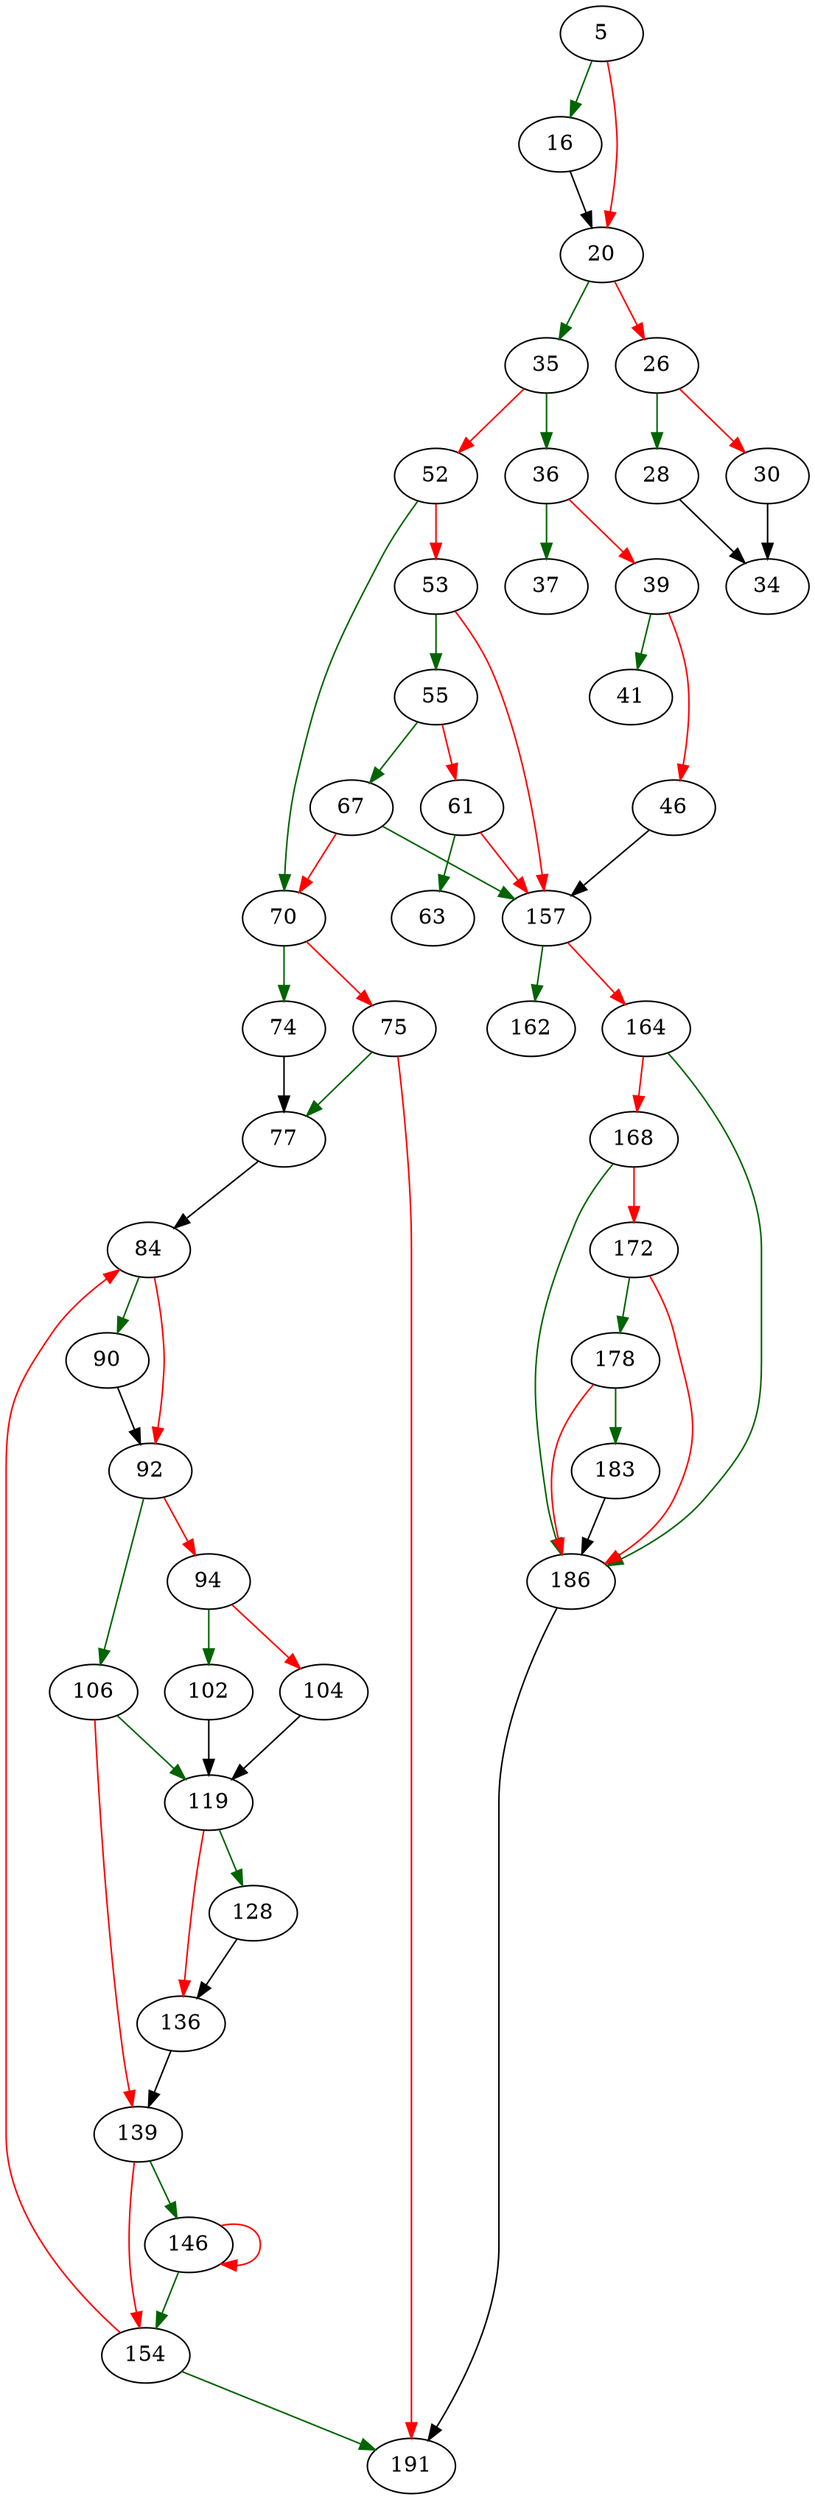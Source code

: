 strict digraph "do_copy" {
	// Node definitions.
	5 [entry=true];
	16;
	20;
	35;
	26;
	28;
	30;
	34;
	36;
	52;
	37;
	39;
	41;
	46;
	157;
	70;
	53;
	55;
	67;
	61;
	63;
	74;
	75;
	77;
	191;
	84;
	90;
	92;
	106;
	94;
	102;
	104;
	119;
	139;
	128;
	136;
	146;
	154;
	162;
	164;
	186;
	168;
	172;
	178;
	183;

	// Edge definitions.
	5 -> 16 [
		color=darkgreen
		cond=true
	];
	5 -> 20 [
		color=red
		cond=false
	];
	16 -> 20;
	20 -> 35 [
		color=darkgreen
		cond=true
	];
	20 -> 26 [
		color=red
		cond=false
	];
	35 -> 36 [
		color=darkgreen
		cond=true
	];
	35 -> 52 [
		color=red
		cond=false
	];
	26 -> 28 [
		color=darkgreen
		cond=true
	];
	26 -> 30 [
		color=red
		cond=false
	];
	28 -> 34;
	30 -> 34;
	36 -> 37 [
		color=darkgreen
		cond=true
	];
	36 -> 39 [
		color=red
		cond=false
	];
	52 -> 70 [
		color=darkgreen
		cond=true
	];
	52 -> 53 [
		color=red
		cond=false
	];
	39 -> 41 [
		color=darkgreen
		cond=true
	];
	39 -> 46 [
		color=red
		cond=false
	];
	46 -> 157;
	157 -> 162 [
		color=darkgreen
		cond=true
	];
	157 -> 164 [
		color=red
		cond=false
	];
	70 -> 74 [
		color=darkgreen
		cond=true
	];
	70 -> 75 [
		color=red
		cond=false
	];
	53 -> 157 [
		color=red
		cond=false
	];
	53 -> 55 [
		color=darkgreen
		cond=true
	];
	55 -> 67 [
		color=darkgreen
		cond=true
	];
	55 -> 61 [
		color=red
		cond=false
	];
	67 -> 157 [
		color=darkgreen
		cond=true
	];
	67 -> 70 [
		color=red
		cond=false
	];
	61 -> 157 [
		color=red
		cond=false
	];
	61 -> 63 [
		color=darkgreen
		cond=true
	];
	74 -> 77;
	75 -> 77 [
		color=darkgreen
		cond=true
	];
	75 -> 191 [
		color=red
		cond=false
	];
	77 -> 84;
	84 -> 90 [
		color=darkgreen
		cond=true
	];
	84 -> 92 [
		color=red
		cond=false
	];
	90 -> 92;
	92 -> 106 [
		color=darkgreen
		cond=true
	];
	92 -> 94 [
		color=red
		cond=false
	];
	106 -> 119 [
		color=darkgreen
		cond=true
	];
	106 -> 139 [
		color=red
		cond=false
	];
	94 -> 102 [
		color=darkgreen
		cond=true
	];
	94 -> 104 [
		color=red
		cond=false
	];
	102 -> 119;
	104 -> 119;
	119 -> 128 [
		color=darkgreen
		cond=true
	];
	119 -> 136 [
		color=red
		cond=false
	];
	139 -> 146 [
		color=darkgreen
		cond=true
	];
	139 -> 154 [
		color=red
		cond=false
	];
	128 -> 136;
	136 -> 139;
	146 -> 146 [
		color=red
		cond=false
	];
	146 -> 154 [
		color=darkgreen
		cond=true
	];
	154 -> 191 [
		color=darkgreen
		cond=true
	];
	154 -> 84 [
		color=red
		cond=false
	];
	164 -> 186 [
		color=darkgreen
		cond=true
	];
	164 -> 168 [
		color=red
		cond=false
	];
	186 -> 191;
	168 -> 186 [
		color=darkgreen
		cond=true
	];
	168 -> 172 [
		color=red
		cond=false
	];
	172 -> 186 [
		color=red
		cond=false
	];
	172 -> 178 [
		color=darkgreen
		cond=true
	];
	178 -> 186 [
		color=red
		cond=false
	];
	178 -> 183 [
		color=darkgreen
		cond=true
	];
	183 -> 186;
}